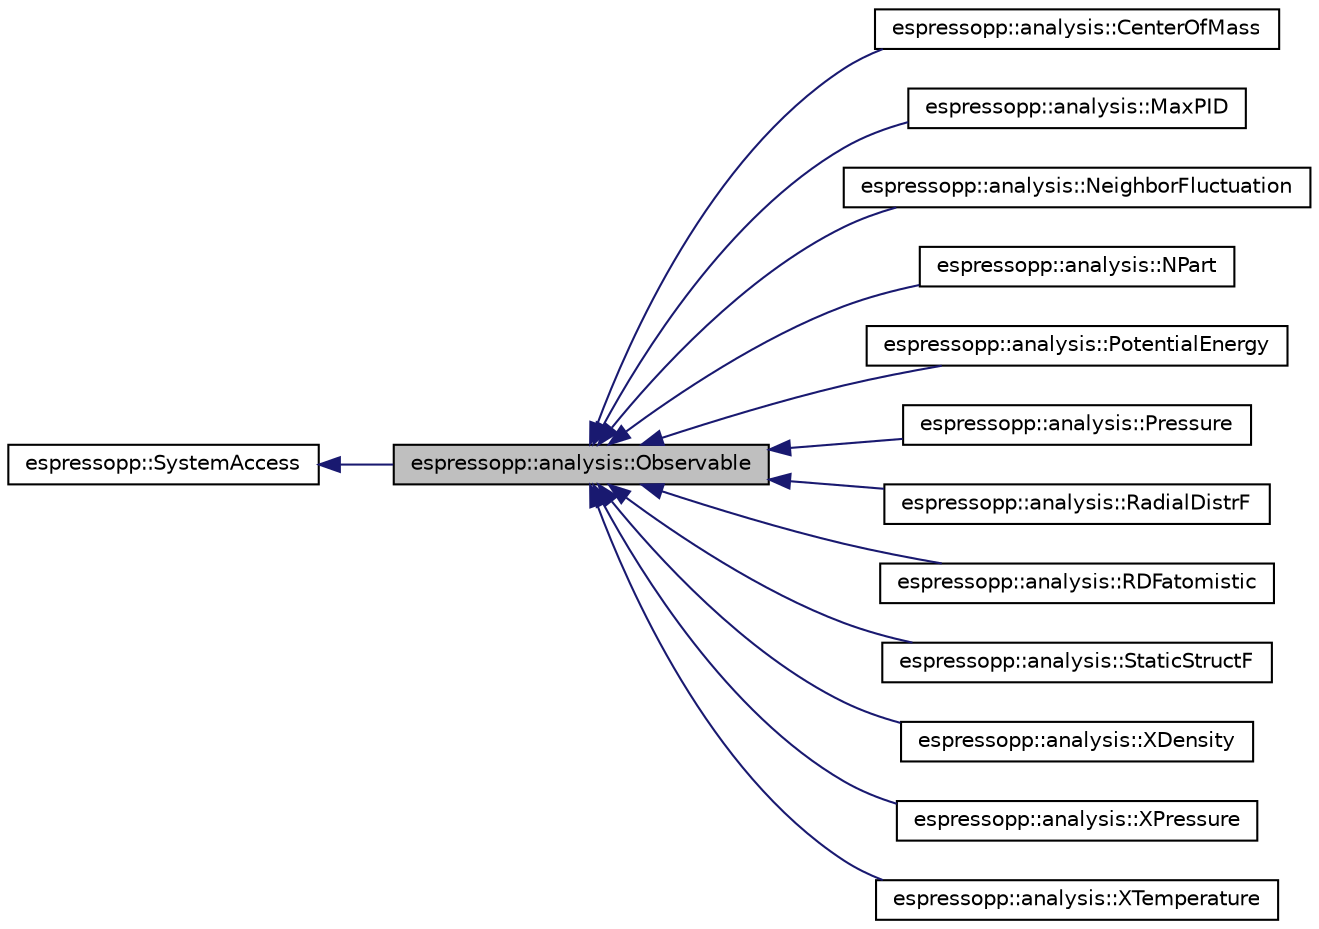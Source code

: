 digraph G
{
  edge [fontname="Helvetica",fontsize="10",labelfontname="Helvetica",labelfontsize="10"];
  node [fontname="Helvetica",fontsize="10",shape=record];
  rankdir="LR";
  Node1 [label="espressopp::analysis::Observable",height=0.2,width=0.4,color="black", fillcolor="grey75", style="filled" fontcolor="black"];
  Node2 -> Node1 [dir="back",color="midnightblue",fontsize="10",style="solid",fontname="Helvetica"];
  Node2 [label="espressopp::SystemAccess",height=0.2,width=0.4,color="black", fillcolor="white", style="filled",URL="$classespressopp_1_1SystemAccess.html",tooltip="Common base class for all classes that need access to the system."];
  Node1 -> Node3 [dir="back",color="midnightblue",fontsize="10",style="solid",fontname="Helvetica"];
  Node3 [label="espressopp::analysis::CenterOfMass",height=0.2,width=0.4,color="black", fillcolor="white", style="filled",URL="$classespressopp_1_1analysis_1_1CenterOfMass.html",tooltip="Class to compute the center-of-mass of the system."];
  Node1 -> Node4 [dir="back",color="midnightblue",fontsize="10",style="solid",fontname="Helvetica"];
  Node4 [label="espressopp::analysis::MaxPID",height=0.2,width=0.4,color="black", fillcolor="white", style="filled",URL="$classespressopp_1_1analysis_1_1MaxPID.html",tooltip="Class to get the number of particles in the system."];
  Node1 -> Node5 [dir="back",color="midnightblue",fontsize="10",style="solid",fontname="Helvetica"];
  Node5 [label="espressopp::analysis::NeighborFluctuation",height=0.2,width=0.4,color="black", fillcolor="white", style="filled",URL="$classespressopp_1_1analysis_1_1NeighborFluctuation.html",tooltip="Class to get the number of particles in the system."];
  Node1 -> Node6 [dir="back",color="midnightblue",fontsize="10",style="solid",fontname="Helvetica"];
  Node6 [label="espressopp::analysis::NPart",height=0.2,width=0.4,color="black", fillcolor="white", style="filled",URL="$classespressopp_1_1analysis_1_1NPart.html",tooltip="Class to get the number of particles in the system."];
  Node1 -> Node7 [dir="back",color="midnightblue",fontsize="10",style="solid",fontname="Helvetica"];
  Node7 [label="espressopp::analysis::PotentialEnergy",height=0.2,width=0.4,color="black", fillcolor="white", style="filled",URL="$classespressopp_1_1analysis_1_1PotentialEnergy.html"];
  Node1 -> Node8 [dir="back",color="midnightblue",fontsize="10",style="solid",fontname="Helvetica"];
  Node8 [label="espressopp::analysis::Pressure",height=0.2,width=0.4,color="black", fillcolor="white", style="filled",URL="$classespressopp_1_1analysis_1_1Pressure.html",tooltip="Class to compute the pressure."];
  Node1 -> Node9 [dir="back",color="midnightblue",fontsize="10",style="solid",fontname="Helvetica"];
  Node9 [label="espressopp::analysis::RadialDistrF",height=0.2,width=0.4,color="black", fillcolor="white", style="filled",URL="$classespressopp_1_1analysis_1_1RadialDistrF.html",tooltip="Class to compute the radial distribution function of the system."];
  Node1 -> Node10 [dir="back",color="midnightblue",fontsize="10",style="solid",fontname="Helvetica"];
  Node10 [label="espressopp::analysis::RDFatomistic",height=0.2,width=0.4,color="black", fillcolor="white", style="filled",URL="$classespressopp_1_1analysis_1_1RDFatomistic.html",tooltip="Class to compute the radial distribution function of the system."];
  Node1 -> Node11 [dir="back",color="midnightblue",fontsize="10",style="solid",fontname="Helvetica"];
  Node11 [label="espressopp::analysis::StaticStructF",height=0.2,width=0.4,color="black", fillcolor="white", style="filled",URL="$classespressopp_1_1analysis_1_1StaticStructF.html",tooltip="Class to compute the static structure function of the system."];
  Node1 -> Node12 [dir="back",color="midnightblue",fontsize="10",style="solid",fontname="Helvetica"];
  Node12 [label="espressopp::analysis::XDensity",height=0.2,width=0.4,color="black", fillcolor="white", style="filled",URL="$classespressopp_1_1analysis_1_1XDensity.html"];
  Node1 -> Node13 [dir="back",color="midnightblue",fontsize="10",style="solid",fontname="Helvetica"];
  Node13 [label="espressopp::analysis::XPressure",height=0.2,width=0.4,color="black", fillcolor="white", style="filled",URL="$classespressopp_1_1analysis_1_1XPressure.html"];
  Node1 -> Node14 [dir="back",color="midnightblue",fontsize="10",style="solid",fontname="Helvetica"];
  Node14 [label="espressopp::analysis::XTemperature",height=0.2,width=0.4,color="black", fillcolor="white", style="filled",URL="$classespressopp_1_1analysis_1_1XTemperature.html"];
}
